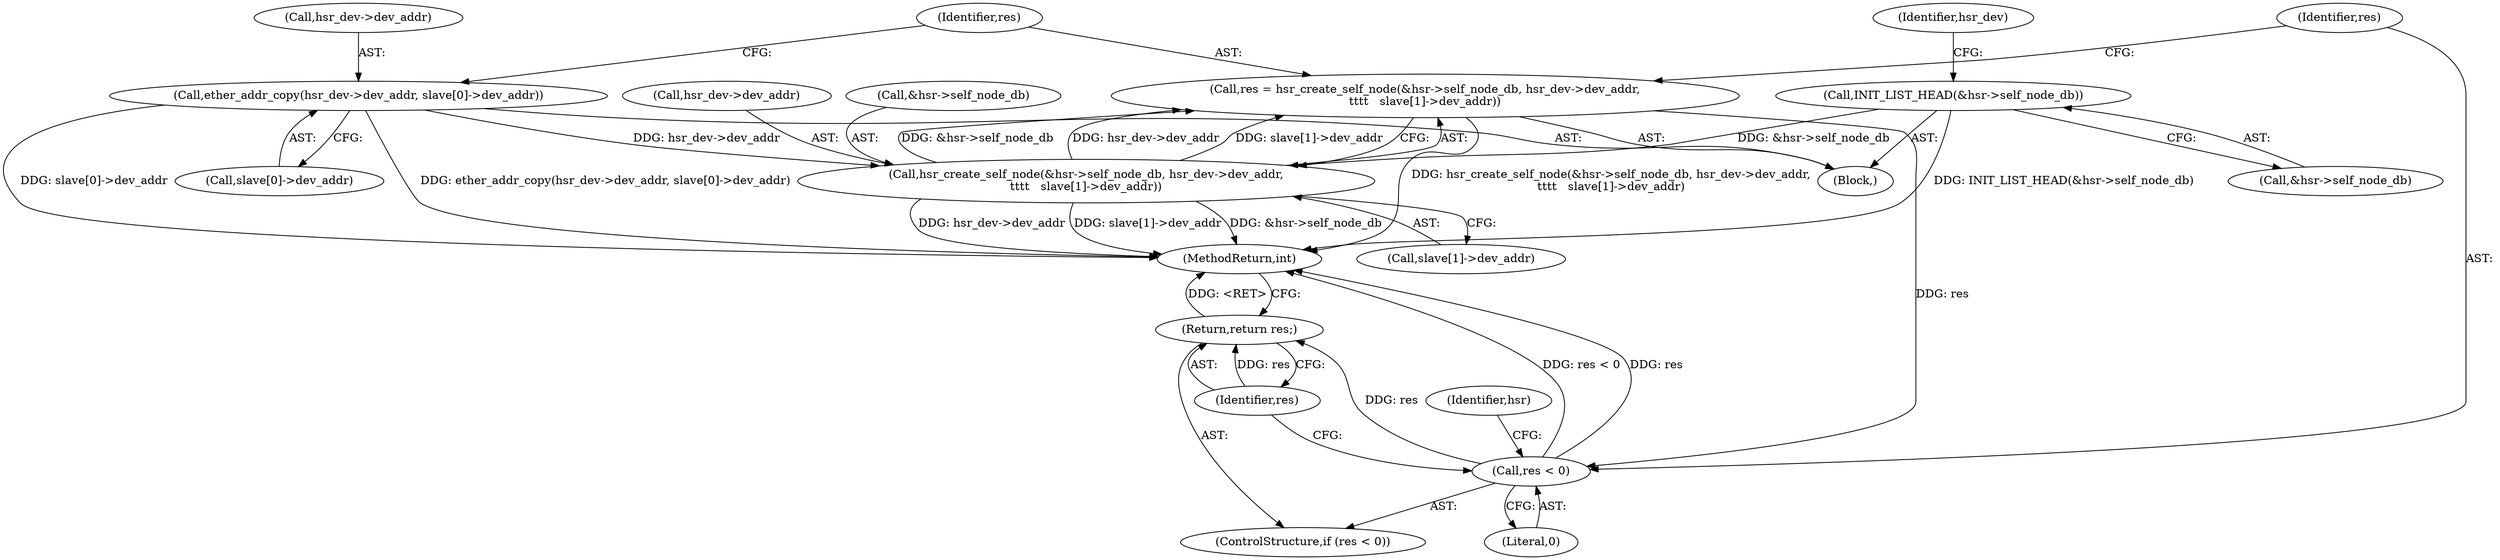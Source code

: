 digraph "0_linux_6caabe7f197d3466d238f70915d65301f1716626@API" {
"1000141" [label="(Call,res = hsr_create_self_node(&hsr->self_node_db, hsr_dev->dev_addr,\n\t\t\t\t   slave[1]->dev_addr))"];
"1000143" [label="(Call,hsr_create_self_node(&hsr->self_node_db, hsr_dev->dev_addr,\n\t\t\t\t   slave[1]->dev_addr))"];
"1000127" [label="(Call,INIT_LIST_HEAD(&hsr->self_node_db))"];
"1000132" [label="(Call,ether_addr_copy(hsr_dev->dev_addr, slave[0]->dev_addr))"];
"1000157" [label="(Call,res < 0)"];
"1000160" [label="(Return,return res;)"];
"1000161" [label="(Identifier,res)"];
"1000157" [label="(Call,res < 0)"];
"1000143" [label="(Call,hsr_create_self_node(&hsr->self_node_db, hsr_dev->dev_addr,\n\t\t\t\t   slave[1]->dev_addr))"];
"1000136" [label="(Call,slave[0]->dev_addr)"];
"1000267" [label="(MethodReturn,int)"];
"1000160" [label="(Return,return res;)"];
"1000128" [label="(Call,&hsr->self_node_db)"];
"1000134" [label="(Identifier,hsr_dev)"];
"1000133" [label="(Call,hsr_dev->dev_addr)"];
"1000156" [label="(ControlStructure,if (res < 0))"];
"1000142" [label="(Identifier,res)"];
"1000144" [label="(Call,&hsr->self_node_db)"];
"1000165" [label="(Identifier,hsr)"];
"1000141" [label="(Call,res = hsr_create_self_node(&hsr->self_node_db, hsr_dev->dev_addr,\n\t\t\t\t   slave[1]->dev_addr))"];
"1000148" [label="(Call,hsr_dev->dev_addr)"];
"1000159" [label="(Literal,0)"];
"1000158" [label="(Identifier,res)"];
"1000109" [label="(Block,)"];
"1000151" [label="(Call,slave[1]->dev_addr)"];
"1000127" [label="(Call,INIT_LIST_HEAD(&hsr->self_node_db))"];
"1000132" [label="(Call,ether_addr_copy(hsr_dev->dev_addr, slave[0]->dev_addr))"];
"1000141" -> "1000109"  [label="AST: "];
"1000141" -> "1000143"  [label="CFG: "];
"1000142" -> "1000141"  [label="AST: "];
"1000143" -> "1000141"  [label="AST: "];
"1000158" -> "1000141"  [label="CFG: "];
"1000141" -> "1000267"  [label="DDG: hsr_create_self_node(&hsr->self_node_db, hsr_dev->dev_addr,\n\t\t\t\t   slave[1]->dev_addr)"];
"1000143" -> "1000141"  [label="DDG: &hsr->self_node_db"];
"1000143" -> "1000141"  [label="DDG: hsr_dev->dev_addr"];
"1000143" -> "1000141"  [label="DDG: slave[1]->dev_addr"];
"1000141" -> "1000157"  [label="DDG: res"];
"1000143" -> "1000151"  [label="CFG: "];
"1000144" -> "1000143"  [label="AST: "];
"1000148" -> "1000143"  [label="AST: "];
"1000151" -> "1000143"  [label="AST: "];
"1000143" -> "1000267"  [label="DDG: slave[1]->dev_addr"];
"1000143" -> "1000267"  [label="DDG: &hsr->self_node_db"];
"1000143" -> "1000267"  [label="DDG: hsr_dev->dev_addr"];
"1000127" -> "1000143"  [label="DDG: &hsr->self_node_db"];
"1000132" -> "1000143"  [label="DDG: hsr_dev->dev_addr"];
"1000127" -> "1000109"  [label="AST: "];
"1000127" -> "1000128"  [label="CFG: "];
"1000128" -> "1000127"  [label="AST: "];
"1000134" -> "1000127"  [label="CFG: "];
"1000127" -> "1000267"  [label="DDG: INIT_LIST_HEAD(&hsr->self_node_db)"];
"1000132" -> "1000109"  [label="AST: "];
"1000132" -> "1000136"  [label="CFG: "];
"1000133" -> "1000132"  [label="AST: "];
"1000136" -> "1000132"  [label="AST: "];
"1000142" -> "1000132"  [label="CFG: "];
"1000132" -> "1000267"  [label="DDG: ether_addr_copy(hsr_dev->dev_addr, slave[0]->dev_addr)"];
"1000132" -> "1000267"  [label="DDG: slave[0]->dev_addr"];
"1000157" -> "1000156"  [label="AST: "];
"1000157" -> "1000159"  [label="CFG: "];
"1000158" -> "1000157"  [label="AST: "];
"1000159" -> "1000157"  [label="AST: "];
"1000161" -> "1000157"  [label="CFG: "];
"1000165" -> "1000157"  [label="CFG: "];
"1000157" -> "1000267"  [label="DDG: res < 0"];
"1000157" -> "1000267"  [label="DDG: res"];
"1000157" -> "1000160"  [label="DDG: res"];
"1000160" -> "1000156"  [label="AST: "];
"1000160" -> "1000161"  [label="CFG: "];
"1000161" -> "1000160"  [label="AST: "];
"1000267" -> "1000160"  [label="CFG: "];
"1000160" -> "1000267"  [label="DDG: <RET>"];
"1000161" -> "1000160"  [label="DDG: res"];
}
